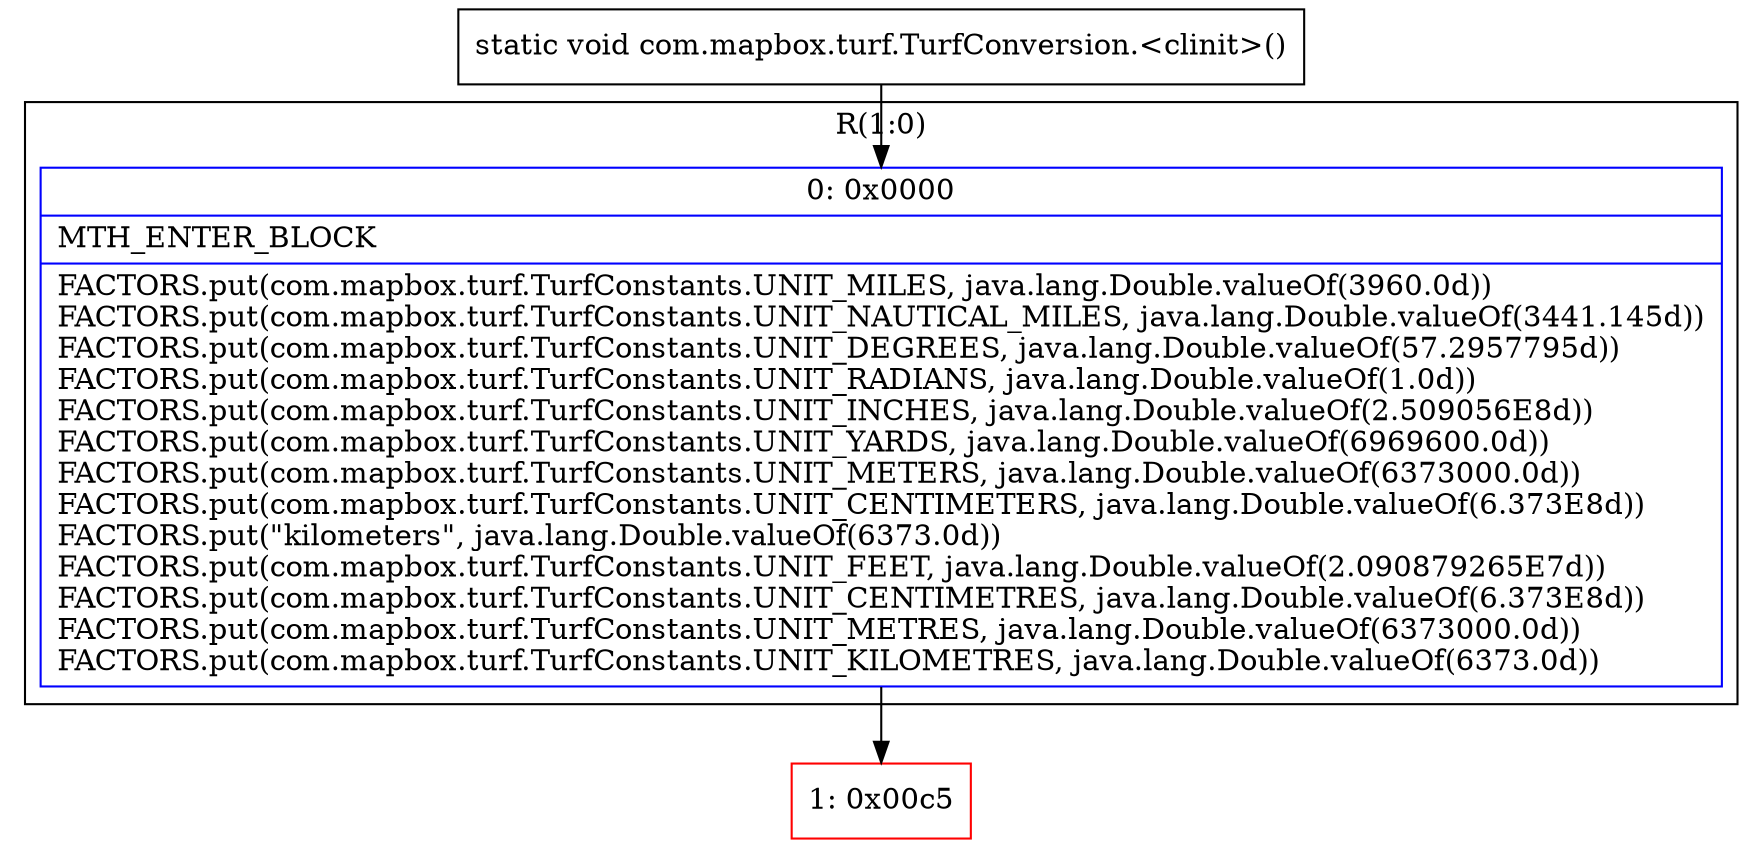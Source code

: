 digraph "CFG forcom.mapbox.turf.TurfConversion.\<clinit\>()V" {
subgraph cluster_Region_151324523 {
label = "R(1:0)";
node [shape=record,color=blue];
Node_0 [shape=record,label="{0\:\ 0x0000|MTH_ENTER_BLOCK\l|FACTORS.put(com.mapbox.turf.TurfConstants.UNIT_MILES, java.lang.Double.valueOf(3960.0d))\lFACTORS.put(com.mapbox.turf.TurfConstants.UNIT_NAUTICAL_MILES, java.lang.Double.valueOf(3441.145d))\lFACTORS.put(com.mapbox.turf.TurfConstants.UNIT_DEGREES, java.lang.Double.valueOf(57.2957795d))\lFACTORS.put(com.mapbox.turf.TurfConstants.UNIT_RADIANS, java.lang.Double.valueOf(1.0d))\lFACTORS.put(com.mapbox.turf.TurfConstants.UNIT_INCHES, java.lang.Double.valueOf(2.509056E8d))\lFACTORS.put(com.mapbox.turf.TurfConstants.UNIT_YARDS, java.lang.Double.valueOf(6969600.0d))\lFACTORS.put(com.mapbox.turf.TurfConstants.UNIT_METERS, java.lang.Double.valueOf(6373000.0d))\lFACTORS.put(com.mapbox.turf.TurfConstants.UNIT_CENTIMETERS, java.lang.Double.valueOf(6.373E8d))\lFACTORS.put(\"kilometers\", java.lang.Double.valueOf(6373.0d))\lFACTORS.put(com.mapbox.turf.TurfConstants.UNIT_FEET, java.lang.Double.valueOf(2.090879265E7d))\lFACTORS.put(com.mapbox.turf.TurfConstants.UNIT_CENTIMETRES, java.lang.Double.valueOf(6.373E8d))\lFACTORS.put(com.mapbox.turf.TurfConstants.UNIT_METRES, java.lang.Double.valueOf(6373000.0d))\lFACTORS.put(com.mapbox.turf.TurfConstants.UNIT_KILOMETRES, java.lang.Double.valueOf(6373.0d))\l}"];
}
Node_1 [shape=record,color=red,label="{1\:\ 0x00c5}"];
MethodNode[shape=record,label="{static void com.mapbox.turf.TurfConversion.\<clinit\>() }"];
MethodNode -> Node_0;
Node_0 -> Node_1;
}

